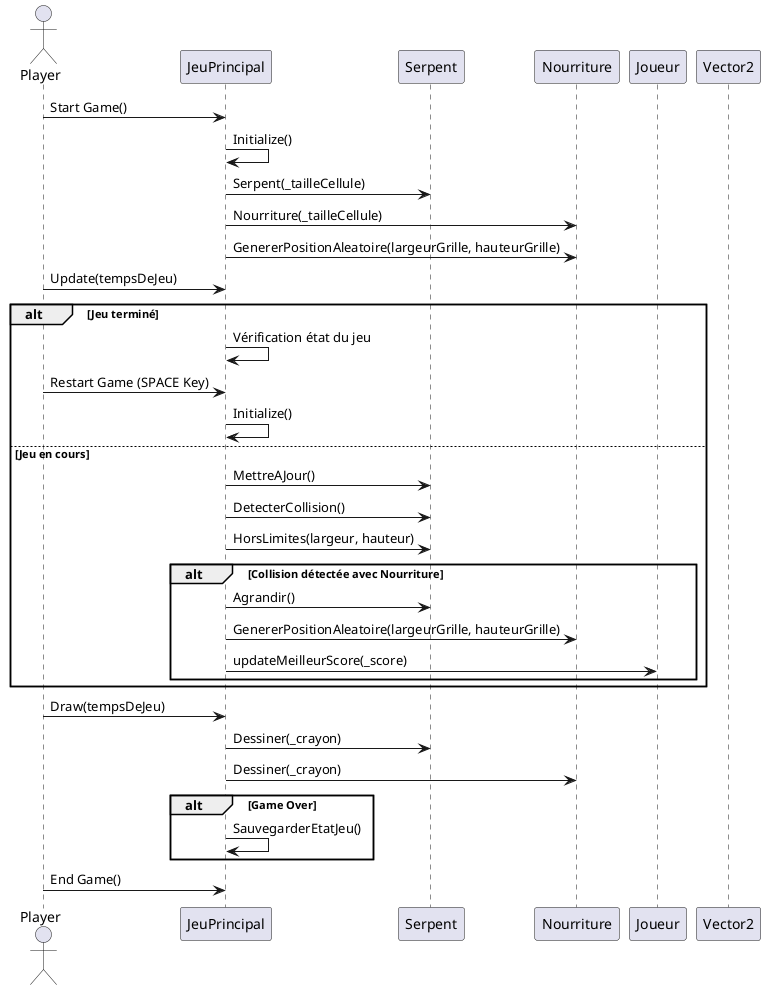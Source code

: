 @startuml
actor Player as p
participant "JeuPrincipal" as jp
participant "Serpent" as s
participant "Nourriture" as n
participant "Joueur" as j
participant "Vector2" as v

p -> jp : Start Game()
jp -> jp : Initialize()
jp -> s : Serpent(_tailleCellule)
jp -> n : Nourriture(_tailleCellule)
jp -> n : GenererPositionAleatoire(largeurGrille, hauteurGrille)

p -> jp : Update(tempsDeJeu)
alt Jeu terminé
    jp -> jp : Vérification état du jeu
    p -> jp : Restart Game (SPACE Key)
    jp -> jp : Initialize()
else Jeu en cours
    jp -> s : MettreAJour()
    jp -> s : DetecterCollision()
    jp -> s : HorsLimites(largeur, hauteur)

    alt Collision détectée avec Nourriture
        jp -> s : Agrandir()
        jp -> n : GenererPositionAleatoire(largeurGrille, hauteurGrille)
        jp -> j : updateMeilleurScore(_score)
    end
end

p -> jp : Draw(tempsDeJeu)
jp -> s : Dessiner(_crayon)
jp -> n : Dessiner(_crayon)

alt Game Over
    jp -> jp : SauvegarderEtatJeu()
end

p -> jp : End Game()
@enduml
